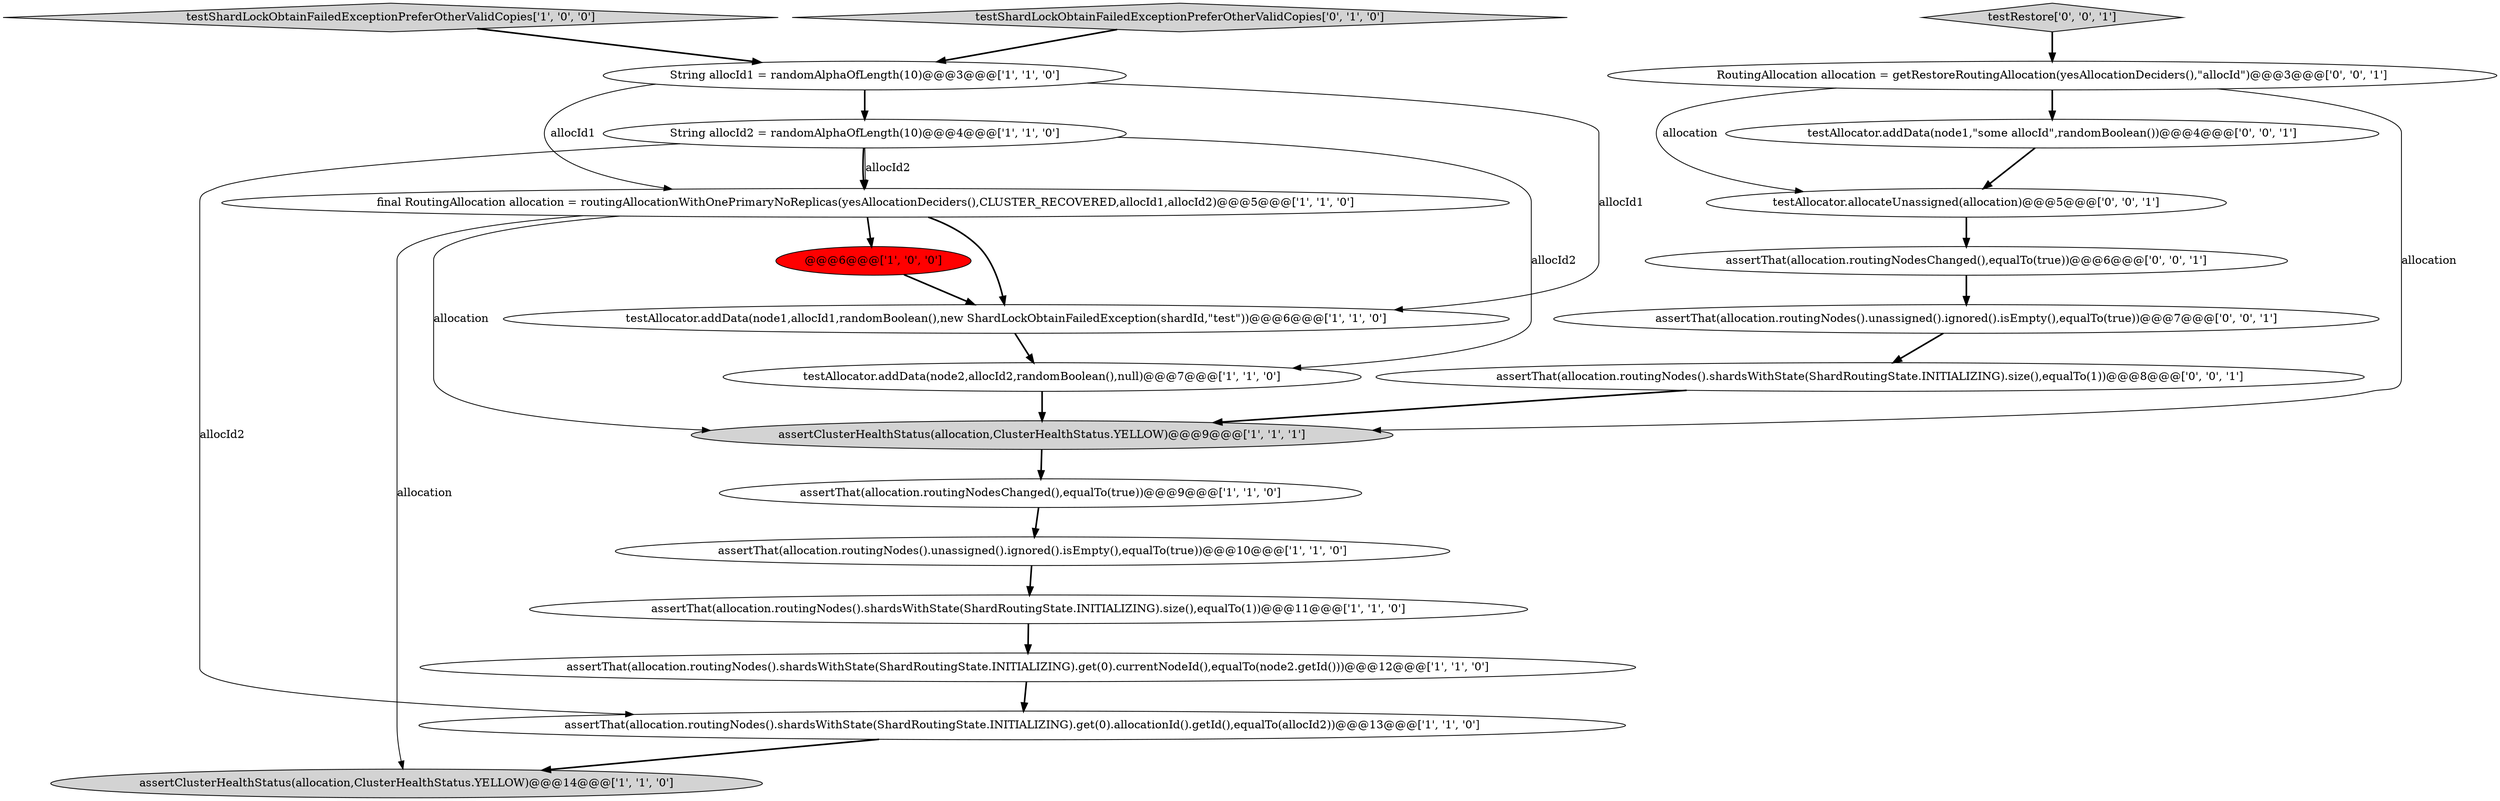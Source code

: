 digraph {
15 [style = filled, label = "assertThat(allocation.routingNodes().unassigned().ignored().isEmpty(),equalTo(true))@@@7@@@['0', '0', '1']", fillcolor = white, shape = ellipse image = "AAA0AAABBB3BBB"];
13 [style = filled, label = "assertClusterHealthStatus(allocation,ClusterHealthStatus.YELLOW)@@@9@@@['1', '1', '1']", fillcolor = lightgray, shape = ellipse image = "AAA0AAABBB1BBB"];
4 [style = filled, label = "assertThat(allocation.routingNodes().shardsWithState(ShardRoutingState.INITIALIZING).size(),equalTo(1))@@@11@@@['1', '1', '0']", fillcolor = white, shape = ellipse image = "AAA0AAABBB1BBB"];
20 [style = filled, label = "testAllocator.allocateUnassigned(allocation)@@@5@@@['0', '0', '1']", fillcolor = white, shape = ellipse image = "AAA0AAABBB3BBB"];
9 [style = filled, label = "String allocId1 = randomAlphaOfLength(10)@@@3@@@['1', '1', '0']", fillcolor = white, shape = ellipse image = "AAA0AAABBB1BBB"];
7 [style = filled, label = "testAllocator.addData(node2,allocId2,randomBoolean(),null)@@@7@@@['1', '1', '0']", fillcolor = white, shape = ellipse image = "AAA0AAABBB1BBB"];
12 [style = filled, label = "testAllocator.addData(node1,allocId1,randomBoolean(),new ShardLockObtainFailedException(shardId,\"test\"))@@@6@@@['1', '1', '0']", fillcolor = white, shape = ellipse image = "AAA0AAABBB1BBB"];
14 [style = filled, label = "testShardLockObtainFailedExceptionPreferOtherValidCopies['0', '1', '0']", fillcolor = lightgray, shape = diamond image = "AAA0AAABBB2BBB"];
8 [style = filled, label = "assertThat(allocation.routingNodes().shardsWithState(ShardRoutingState.INITIALIZING).get(0).allocationId().getId(),equalTo(allocId2))@@@13@@@['1', '1', '0']", fillcolor = white, shape = ellipse image = "AAA0AAABBB1BBB"];
17 [style = filled, label = "assertThat(allocation.routingNodes().shardsWithState(ShardRoutingState.INITIALIZING).size(),equalTo(1))@@@8@@@['0', '0', '1']", fillcolor = white, shape = ellipse image = "AAA0AAABBB3BBB"];
3 [style = filled, label = "final RoutingAllocation allocation = routingAllocationWithOnePrimaryNoReplicas(yesAllocationDeciders(),CLUSTER_RECOVERED,allocId1,allocId2)@@@5@@@['1', '1', '0']", fillcolor = white, shape = ellipse image = "AAA0AAABBB1BBB"];
5 [style = filled, label = "assertThat(allocation.routingNodes().unassigned().ignored().isEmpty(),equalTo(true))@@@10@@@['1', '1', '0']", fillcolor = white, shape = ellipse image = "AAA0AAABBB1BBB"];
11 [style = filled, label = "@@@6@@@['1', '0', '0']", fillcolor = red, shape = ellipse image = "AAA1AAABBB1BBB"];
18 [style = filled, label = "testRestore['0', '0', '1']", fillcolor = lightgray, shape = diamond image = "AAA0AAABBB3BBB"];
2 [style = filled, label = "assertClusterHealthStatus(allocation,ClusterHealthStatus.YELLOW)@@@14@@@['1', '1', '0']", fillcolor = lightgray, shape = ellipse image = "AAA0AAABBB1BBB"];
21 [style = filled, label = "assertThat(allocation.routingNodesChanged(),equalTo(true))@@@6@@@['0', '0', '1']", fillcolor = white, shape = ellipse image = "AAA0AAABBB3BBB"];
19 [style = filled, label = "RoutingAllocation allocation = getRestoreRoutingAllocation(yesAllocationDeciders(),\"allocId\")@@@3@@@['0', '0', '1']", fillcolor = white, shape = ellipse image = "AAA0AAABBB3BBB"];
16 [style = filled, label = "testAllocator.addData(node1,\"some allocId\",randomBoolean())@@@4@@@['0', '0', '1']", fillcolor = white, shape = ellipse image = "AAA0AAABBB3BBB"];
0 [style = filled, label = "String allocId2 = randomAlphaOfLength(10)@@@4@@@['1', '1', '0']", fillcolor = white, shape = ellipse image = "AAA0AAABBB1BBB"];
6 [style = filled, label = "assertThat(allocation.routingNodesChanged(),equalTo(true))@@@9@@@['1', '1', '0']", fillcolor = white, shape = ellipse image = "AAA0AAABBB1BBB"];
10 [style = filled, label = "testShardLockObtainFailedExceptionPreferOtherValidCopies['1', '0', '0']", fillcolor = lightgray, shape = diamond image = "AAA0AAABBB1BBB"];
1 [style = filled, label = "assertThat(allocation.routingNodes().shardsWithState(ShardRoutingState.INITIALIZING).get(0).currentNodeId(),equalTo(node2.getId()))@@@12@@@['1', '1', '0']", fillcolor = white, shape = ellipse image = "AAA0AAABBB1BBB"];
7->13 [style = bold, label=""];
0->3 [style = bold, label=""];
1->8 [style = bold, label=""];
9->0 [style = bold, label=""];
3->13 [style = solid, label="allocation"];
9->3 [style = solid, label="allocId1"];
21->15 [style = bold, label=""];
3->11 [style = bold, label=""];
18->19 [style = bold, label=""];
11->12 [style = bold, label=""];
0->3 [style = solid, label="allocId2"];
3->12 [style = bold, label=""];
12->7 [style = bold, label=""];
0->8 [style = solid, label="allocId2"];
19->16 [style = bold, label=""];
20->21 [style = bold, label=""];
6->5 [style = bold, label=""];
15->17 [style = bold, label=""];
0->7 [style = solid, label="allocId2"];
19->20 [style = solid, label="allocation"];
8->2 [style = bold, label=""];
5->4 [style = bold, label=""];
9->12 [style = solid, label="allocId1"];
14->9 [style = bold, label=""];
4->1 [style = bold, label=""];
10->9 [style = bold, label=""];
17->13 [style = bold, label=""];
3->2 [style = solid, label="allocation"];
13->6 [style = bold, label=""];
16->20 [style = bold, label=""];
19->13 [style = solid, label="allocation"];
}

